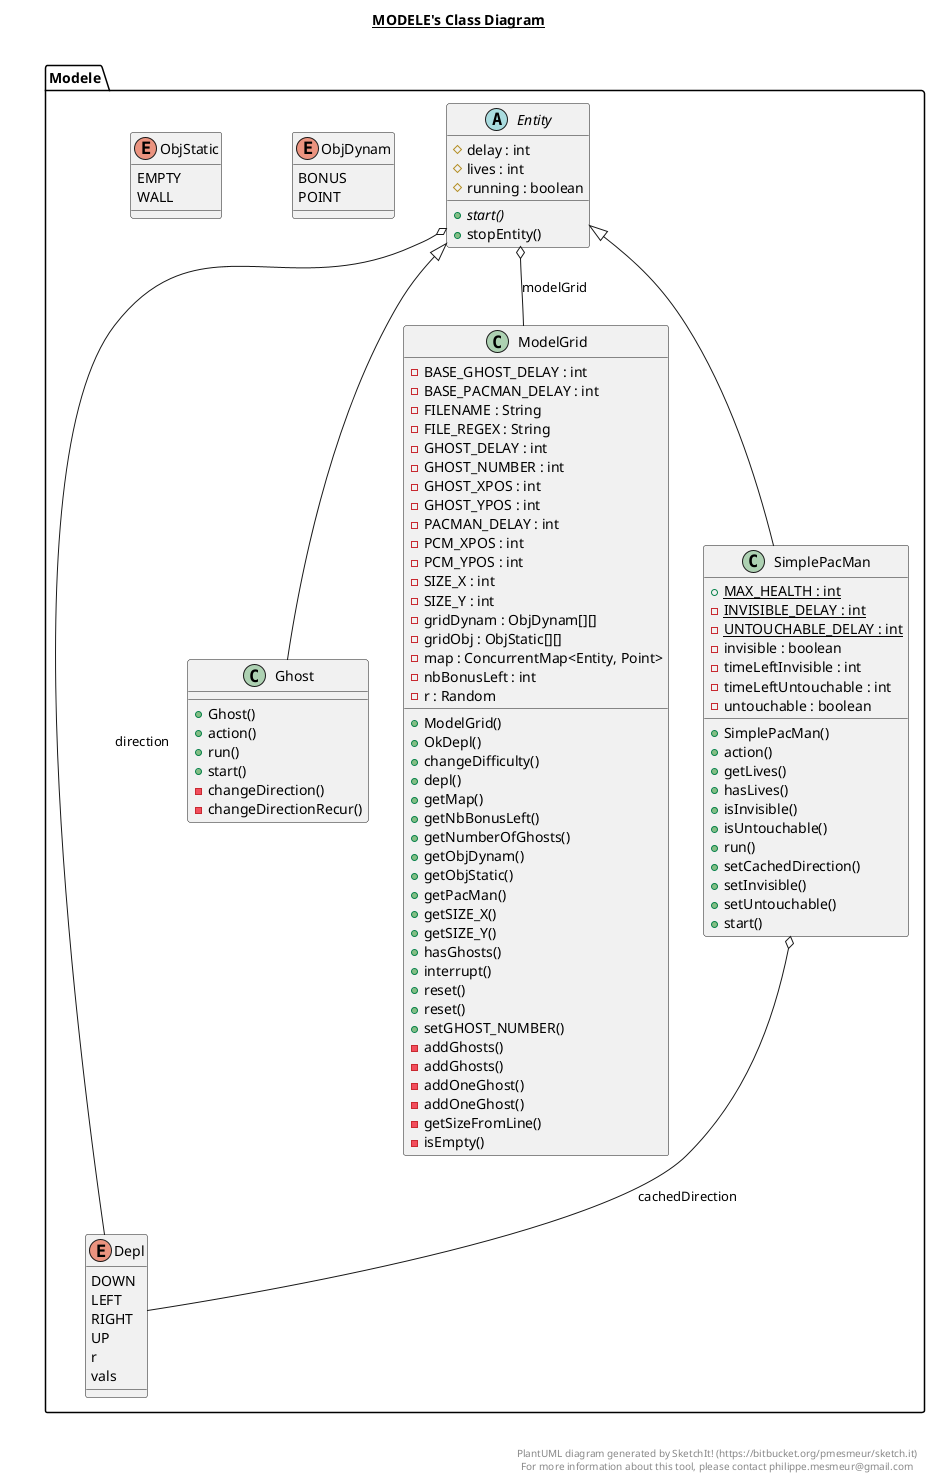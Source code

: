 @startuml

title __MODELE's Class Diagram__\n

  namespace Modele {
    enum Depl {
      DOWN
      LEFT
      RIGHT
      UP
      r
      vals
    }
  }
  

  namespace Modele {
    abstract class Modele.Entity {
        # delay : int
        # lives : int
        # running : boolean
        {abstract} + start()
        + stopEntity()
    }
  }
  

  namespace Modele {
    class Modele.Ghost {
        + Ghost()
        + action()
        + run()
        + start()
        - changeDirection()
        - changeDirectionRecur()
    }
  }
  

  namespace Modele {
    class Modele.ModelGrid {
        - BASE_GHOST_DELAY : int
        - BASE_PACMAN_DELAY : int
        - FILENAME : String
        - FILE_REGEX : String
        - GHOST_DELAY : int
        - GHOST_NUMBER : int
        - GHOST_XPOS : int
        - GHOST_YPOS : int
        - PACMAN_DELAY : int
        - PCM_XPOS : int
        - PCM_YPOS : int
        - SIZE_X : int
        - SIZE_Y : int
        - gridDynam : ObjDynam[][]
        - gridObj : ObjStatic[][]
        - map : ConcurrentMap<Entity, Point>
        - nbBonusLeft : int
        - r : Random
        + ModelGrid()
        + OkDepl()
        + changeDifficulty()
        + depl()
        + getMap()
        + getNbBonusLeft()
        + getNumberOfGhosts()
        + getObjDynam()
        + getObjStatic()
        + getPacMan()
        + getSIZE_X()
        + getSIZE_Y()
        + hasGhosts()
        + interrupt()
        + reset()
        + reset()
        + setGHOST_NUMBER()
        - addGhosts()
        - addGhosts()
        - addOneGhost()
        - addOneGhost()
        - getSizeFromLine()
        - isEmpty()
    }
  }
  

  namespace Modele {
    enum ObjDynam {
      BONUS
      POINT
    }
  }
  

  namespace Modele {
    enum ObjStatic {
      EMPTY
      WALL
    }
  }
  

  namespace Modele {
    class Modele.SimplePacMan {
        {static} + MAX_HEALTH : int
        {static} - INVISIBLE_DELAY : int
        {static} - UNTOUCHABLE_DELAY : int
        - invisible : boolean
        - timeLeftInvisible : int
        - timeLeftUntouchable : int
        - untouchable : boolean
        + SimplePacMan()
        + action()
        + getLives()
        + hasLives()
        + isInvisible()
        + isUntouchable()
        + run()
        + setCachedDirection()
        + setInvisible()
        + setUntouchable()
        + start()
    }
  }
  

  Modele.Entity o-- Modele.Depl : direction
  Modele.Entity o-- Modele.ModelGrid : modelGrid
  Modele.Ghost -up-|> Modele.Entity
  Modele.SimplePacMan -up-|> Modele.Entity
  Modele.SimplePacMan o-- Modele.Depl : cachedDirection


right footer


PlantUML diagram generated by SketchIt! (https://bitbucket.org/pmesmeur/sketch.it)
For more information about this tool, please contact philippe.mesmeur@gmail.com
endfooter

@enduml
